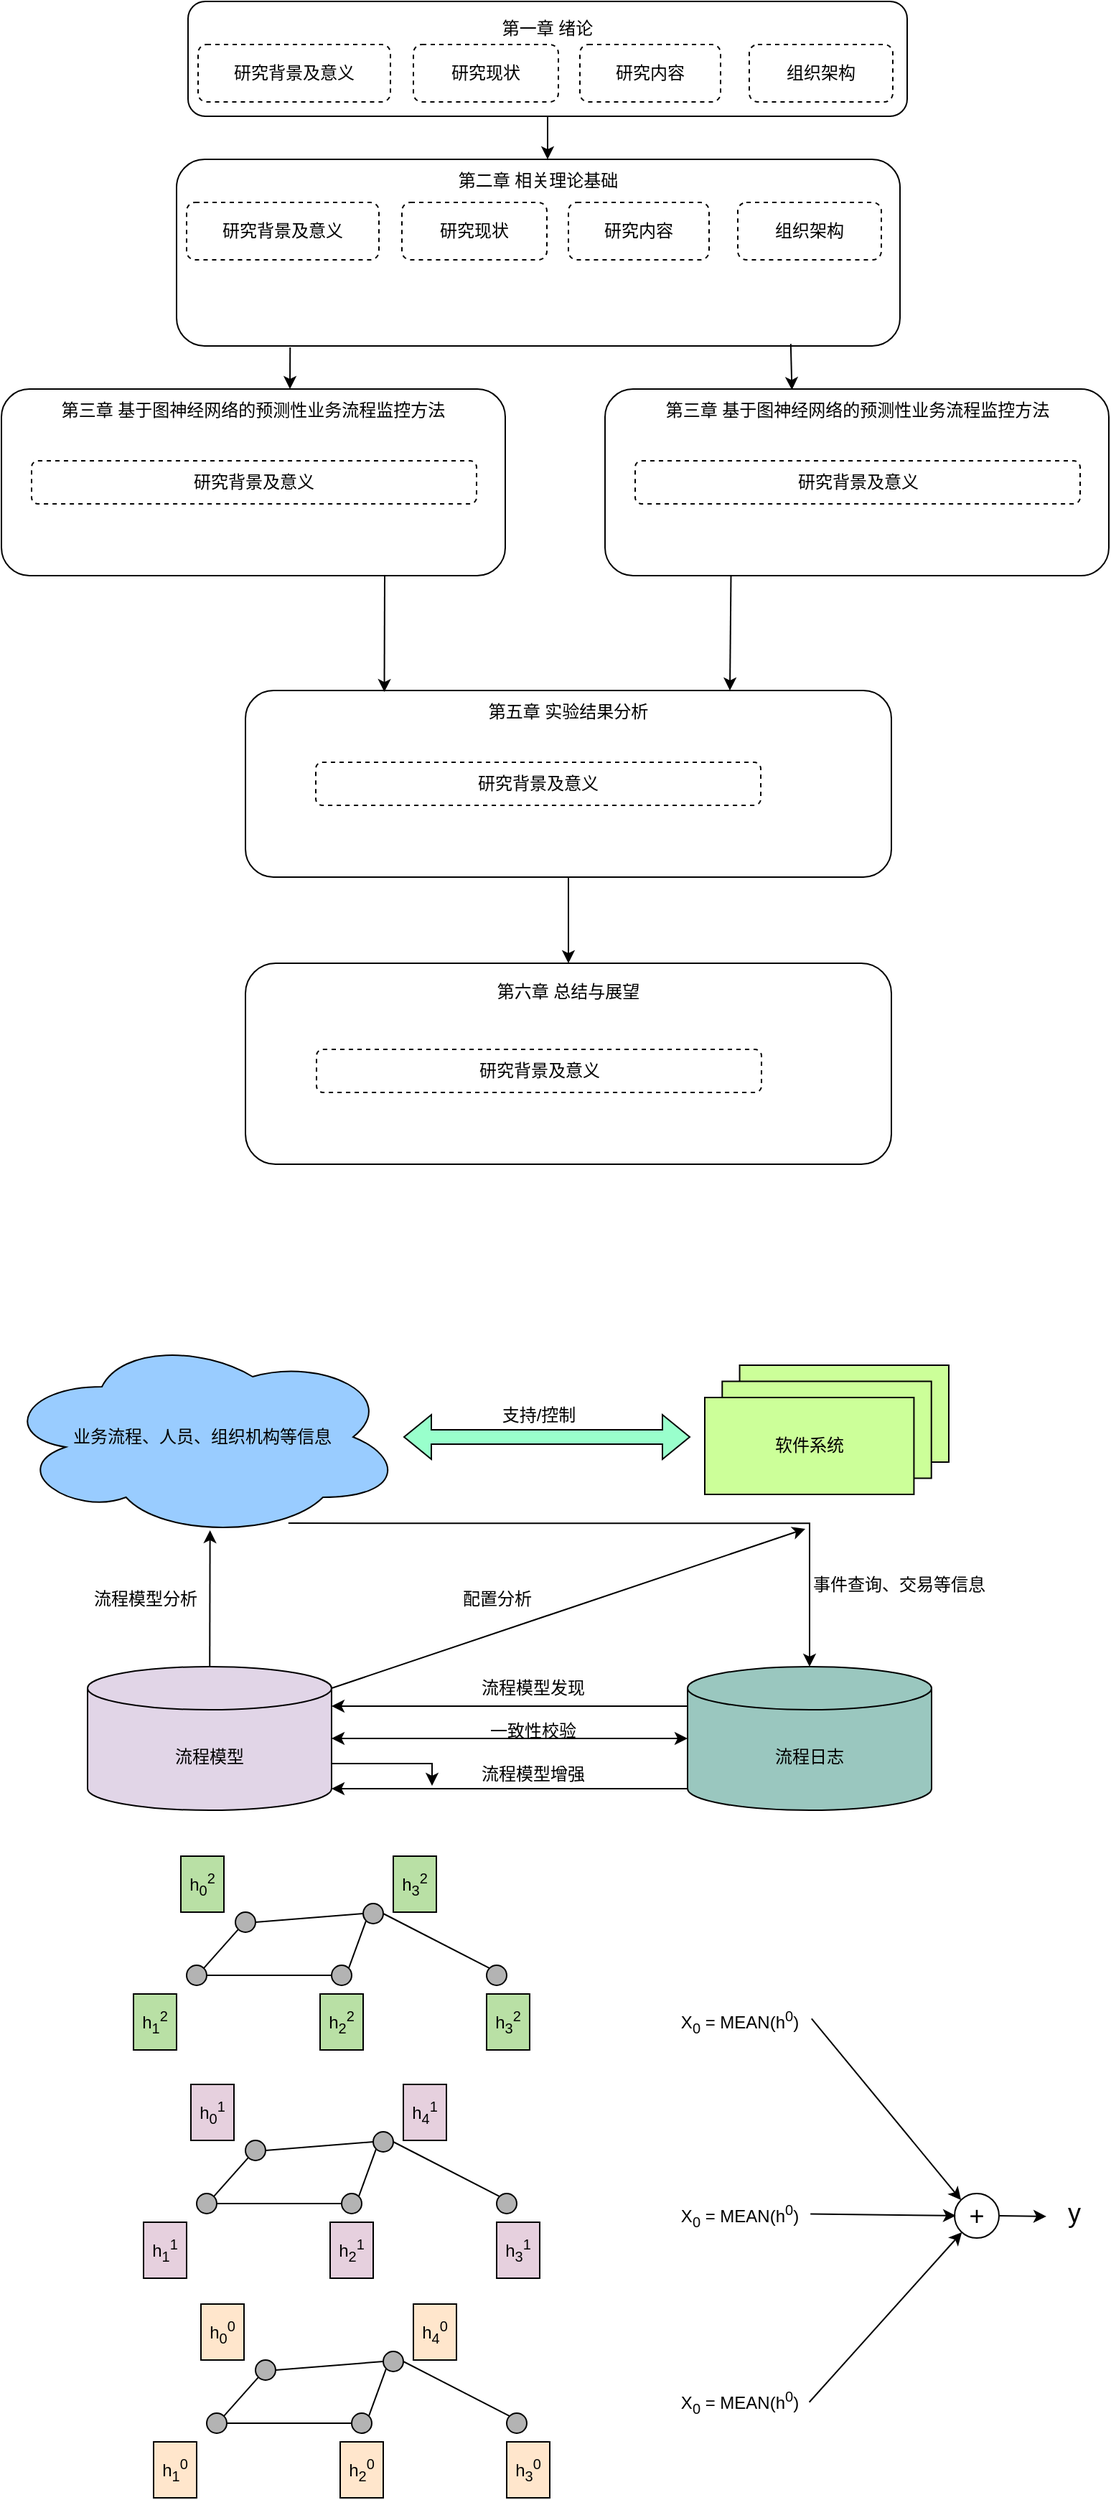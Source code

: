 <mxfile version="25.0.3">
  <diagram name="第 1 页" id="_QlsWhL8awDRomTz16vz">
    <mxGraphModel dx="1235" dy="1793" grid="1" gridSize="10" guides="1" tooltips="1" connect="1" arrows="1" fold="1" page="1" pageScale="1" pageWidth="827" pageHeight="1169" math="0" shadow="0">
      <root>
        <mxCell id="0" />
        <mxCell id="1" parent="0" />
        <mxCell id="jZfTcSRhd4EUPfGEfvjz-1" value="业务流程、人员、组织机构等信息" style="ellipse;shape=cloud;whiteSpace=wrap;html=1;fillColor=#99CCFF;" parent="1" vertex="1">
          <mxGeometry x="40" y="70" width="280" height="140" as="geometry" />
        </mxCell>
        <mxCell id="jZfTcSRhd4EUPfGEfvjz-5" value="流程模型" style="shape=cylinder3;whiteSpace=wrap;html=1;boundedLbl=1;backgroundOutline=1;size=15;fillColor=#E1D5E7;" parent="1" vertex="1">
          <mxGeometry x="100" y="300" width="170" height="100" as="geometry" />
        </mxCell>
        <mxCell id="jZfTcSRhd4EUPfGEfvjz-6" value="流程日志" style="shape=cylinder3;whiteSpace=wrap;html=1;boundedLbl=1;backgroundOutline=1;size=15;fillColor=#9AC7BF;" parent="1" vertex="1">
          <mxGeometry x="518" y="300" width="170" height="100" as="geometry" />
        </mxCell>
        <mxCell id="jZfTcSRhd4EUPfGEfvjz-7" value="" style="shape=flexArrow;endArrow=classic;startArrow=classic;html=1;rounded=0;fillColor=#99FFCC;" parent="1" source="jZfTcSRhd4EUPfGEfvjz-1" edge="1">
          <mxGeometry width="100" height="100" relative="1" as="geometry">
            <mxPoint x="344" y="144.5" as="sourcePoint" />
            <mxPoint x="520" y="140" as="targetPoint" />
          </mxGeometry>
        </mxCell>
        <mxCell id="jZfTcSRhd4EUPfGEfvjz-9" value="支持/控制" style="text;html=1;align=center;verticalAlign=middle;resizable=0;points=[];autosize=1;strokeColor=none;fillColor=none;" parent="1" vertex="1">
          <mxGeometry x="379" y="110" width="70" height="30" as="geometry" />
        </mxCell>
        <mxCell id="jZfTcSRhd4EUPfGEfvjz-10" value="" style="endArrow=classic;html=1;rounded=0;entryX=0.519;entryY=0.964;entryDx=0;entryDy=0;entryPerimeter=0;" parent="1" source="jZfTcSRhd4EUPfGEfvjz-5" target="jZfTcSRhd4EUPfGEfvjz-1" edge="1">
          <mxGeometry width="50" height="50" relative="1" as="geometry">
            <mxPoint x="140" y="260" as="sourcePoint" />
            <mxPoint x="190" y="210" as="targetPoint" />
          </mxGeometry>
        </mxCell>
        <mxCell id="jZfTcSRhd4EUPfGEfvjz-12" value="" style="endArrow=classic;html=1;rounded=0;exitX=1;exitY=0;exitDx=0;exitDy=15;exitPerimeter=0;" parent="1" source="jZfTcSRhd4EUPfGEfvjz-5" edge="1">
          <mxGeometry width="50" height="50" relative="1" as="geometry">
            <mxPoint x="390" y="300" as="sourcePoint" />
            <mxPoint x="600" y="204" as="targetPoint" />
          </mxGeometry>
        </mxCell>
        <mxCell id="jZfTcSRhd4EUPfGEfvjz-13" value="" style="endArrow=classic;html=1;rounded=0;entryX=1;entryY=0;entryDx=0;entryDy=27.5;entryPerimeter=0;exitX=0;exitY=0;exitDx=0;exitDy=27.5;exitPerimeter=0;" parent="1" source="jZfTcSRhd4EUPfGEfvjz-6" target="jZfTcSRhd4EUPfGEfvjz-5" edge="1">
          <mxGeometry width="50" height="50" relative="1" as="geometry">
            <mxPoint x="420" y="380" as="sourcePoint" />
            <mxPoint x="510" y="328" as="targetPoint" />
          </mxGeometry>
        </mxCell>
        <mxCell id="jZfTcSRhd4EUPfGEfvjz-14" value="" style="endArrow=classic;startArrow=classic;html=1;rounded=0;exitX=1;exitY=0.5;exitDx=0;exitDy=0;exitPerimeter=0;entryX=0;entryY=0.5;entryDx=0;entryDy=0;entryPerimeter=0;" parent="1" source="jZfTcSRhd4EUPfGEfvjz-5" target="jZfTcSRhd4EUPfGEfvjz-6" edge="1">
          <mxGeometry width="50" height="50" relative="1" as="geometry">
            <mxPoint x="390" y="300" as="sourcePoint" />
            <mxPoint x="440" y="250" as="targetPoint" />
          </mxGeometry>
        </mxCell>
        <mxCell id="jZfTcSRhd4EUPfGEfvjz-15" value="" style="endArrow=classic;html=1;rounded=0;exitX=0;exitY=1;exitDx=0;exitDy=-15;exitPerimeter=0;entryX=1;entryY=1;entryDx=0;entryDy=-15;entryPerimeter=0;" parent="1" source="jZfTcSRhd4EUPfGEfvjz-6" target="jZfTcSRhd4EUPfGEfvjz-5" edge="1">
          <mxGeometry width="50" height="50" relative="1" as="geometry">
            <mxPoint x="390" y="300" as="sourcePoint" />
            <mxPoint x="280" y="360" as="targetPoint" />
          </mxGeometry>
        </mxCell>
        <mxCell id="jZfTcSRhd4EUPfGEfvjz-17" value="" style="endArrow=classic;html=1;rounded=0;edgeStyle=orthogonalEdgeStyle;exitX=0.714;exitY=0.929;exitDx=0;exitDy=0;exitPerimeter=0;entryX=0.5;entryY=0;entryDx=0;entryDy=0;entryPerimeter=0;" parent="1" source="jZfTcSRhd4EUPfGEfvjz-1" target="jZfTcSRhd4EUPfGEfvjz-6" edge="1">
          <mxGeometry width="50" height="50" relative="1" as="geometry">
            <mxPoint x="490" y="300" as="sourcePoint" />
            <mxPoint x="440" y="250" as="targetPoint" />
            <Array as="points">
              <mxPoint x="603" y="200" />
            </Array>
          </mxGeometry>
        </mxCell>
        <mxCell id="jZfTcSRhd4EUPfGEfvjz-18" value="" style="endArrow=classic;html=1;rounded=0;edgeStyle=orthogonalEdgeStyle;exitX=1;exitY=0;exitDx=0;exitDy=67.5;exitPerimeter=0;" parent="1" source="jZfTcSRhd4EUPfGEfvjz-5" edge="1">
          <mxGeometry width="50" height="50" relative="1" as="geometry">
            <mxPoint x="270" y="350" as="sourcePoint" />
            <mxPoint x="340" y="383" as="targetPoint" />
            <Array as="points">
              <mxPoint x="340" y="368" />
            </Array>
          </mxGeometry>
        </mxCell>
        <mxCell id="jZfTcSRhd4EUPfGEfvjz-19" value="" style="group" parent="1" vertex="1" connectable="0">
          <mxGeometry x="530" y="90" width="170" height="90" as="geometry" />
        </mxCell>
        <mxCell id="jZfTcSRhd4EUPfGEfvjz-2" value="软件系统" style="rounded=0;whiteSpace=wrap;html=1;fillColor=#CCFF99;" parent="jZfTcSRhd4EUPfGEfvjz-19" vertex="1">
          <mxGeometry x="24.286" width="145.714" height="67.5" as="geometry" />
        </mxCell>
        <mxCell id="jZfTcSRhd4EUPfGEfvjz-3" value="软件系统" style="rounded=0;whiteSpace=wrap;html=1;fillColor=#CCFF99;" parent="jZfTcSRhd4EUPfGEfvjz-19" vertex="1">
          <mxGeometry x="12.143" y="11.25" width="145.714" height="67.5" as="geometry" />
        </mxCell>
        <mxCell id="jZfTcSRhd4EUPfGEfvjz-4" value="软件系统" style="rounded=0;whiteSpace=wrap;html=1;fillColor=#CCFF99;" parent="jZfTcSRhd4EUPfGEfvjz-19" vertex="1">
          <mxGeometry y="22.5" width="145.714" height="67.5" as="geometry" />
        </mxCell>
        <mxCell id="jZfTcSRhd4EUPfGEfvjz-20" value="流程模型分析" style="text;html=1;align=center;verticalAlign=middle;resizable=0;points=[];autosize=1;strokeColor=none;fillColor=none;" parent="1" vertex="1">
          <mxGeometry x="90" y="238" width="100" height="30" as="geometry" />
        </mxCell>
        <mxCell id="jZfTcSRhd4EUPfGEfvjz-21" value="配置分析" style="text;html=1;align=center;verticalAlign=middle;resizable=0;points=[];autosize=1;strokeColor=none;fillColor=none;" parent="1" vertex="1">
          <mxGeometry x="350" y="238" width="70" height="30" as="geometry" />
        </mxCell>
        <mxCell id="jZfTcSRhd4EUPfGEfvjz-22" value="事件查询、交易等信息" style="text;html=1;align=center;verticalAlign=middle;resizable=0;points=[];autosize=1;strokeColor=none;fillColor=none;" parent="1" vertex="1">
          <mxGeometry x="595" y="228" width="140" height="30" as="geometry" />
        </mxCell>
        <mxCell id="jZfTcSRhd4EUPfGEfvjz-23" value="流程模型发现" style="text;html=1;align=center;verticalAlign=middle;resizable=0;points=[];autosize=1;strokeColor=none;fillColor=none;" parent="1" vertex="1">
          <mxGeometry x="360" y="300" width="100" height="30" as="geometry" />
        </mxCell>
        <mxCell id="jZfTcSRhd4EUPfGEfvjz-24" value="一致性校验" style="text;html=1;align=center;verticalAlign=middle;resizable=0;points=[];autosize=1;strokeColor=none;fillColor=none;" parent="1" vertex="1">
          <mxGeometry x="370" y="330" width="80" height="30" as="geometry" />
        </mxCell>
        <mxCell id="jZfTcSRhd4EUPfGEfvjz-25" value="流程模型增强" style="text;html=1;align=center;verticalAlign=middle;resizable=0;points=[];autosize=1;strokeColor=none;fillColor=none;" parent="1" vertex="1">
          <mxGeometry x="360" y="360" width="100" height="30" as="geometry" />
        </mxCell>
        <mxCell id="jZfTcSRhd4EUPfGEfvjz-27" value="h&lt;sub&gt;1&lt;/sub&gt;&lt;sup&gt;2&lt;/sup&gt;" style="rounded=0;whiteSpace=wrap;html=1;fillColor=#B9E0A5;" parent="1" vertex="1">
          <mxGeometry x="132" y="528" width="30" height="39" as="geometry" />
        </mxCell>
        <mxCell id="jZfTcSRhd4EUPfGEfvjz-28" value="h&lt;sub&gt;0&lt;/sub&gt;&lt;sup&gt;2&lt;/sup&gt;" style="rounded=0;whiteSpace=wrap;html=1;fillColor=#B9E0A5;" parent="1" vertex="1">
          <mxGeometry x="165" y="432" width="30" height="39" as="geometry" />
        </mxCell>
        <mxCell id="jZfTcSRhd4EUPfGEfvjz-29" value="h&lt;sub&gt;3&lt;/sub&gt;&lt;sup&gt;2&lt;/sup&gt;" style="rounded=0;whiteSpace=wrap;html=1;fillColor=#B9E0A5;" parent="1" vertex="1">
          <mxGeometry x="313" y="432" width="30" height="39" as="geometry" />
        </mxCell>
        <mxCell id="jZfTcSRhd4EUPfGEfvjz-30" value="h&lt;sub&gt;2&lt;/sub&gt;&lt;sup&gt;2&lt;/sup&gt;" style="rounded=0;whiteSpace=wrap;html=1;fillColor=#B9E0A5;" parent="1" vertex="1">
          <mxGeometry x="262" y="528" width="30" height="39" as="geometry" />
        </mxCell>
        <mxCell id="jZfTcSRhd4EUPfGEfvjz-31" value="h&lt;sub&gt;3&lt;/sub&gt;&lt;sup&gt;2&lt;/sup&gt;" style="rounded=0;whiteSpace=wrap;html=1;fillColor=#B9E0A5;" parent="1" vertex="1">
          <mxGeometry x="378" y="528" width="30" height="39" as="geometry" />
        </mxCell>
        <mxCell id="jZfTcSRhd4EUPfGEfvjz-32" value="&lt;span style=&quot;color: rgba(0, 0, 0, 0); font-family: monospace; font-size: 0px; text-align: start; text-wrap-mode: nowrap;&quot;&gt;%3CmxGraphModel%3E%3Croot%3E%3CmxCell%20id%3D%220%22%2F%3E%3CmxCell%20id%3D%221%22%20parent%3D%220%22%2F%3E%3CmxCell%20id%3D%222%22%20value%3D%22%22%20style%3D%22ellipse%3BwhiteSpace%3Dwrap%3Bhtml%3D1%3Baspect%3Dfixed%3B%22%20vertex%3D%221%22%20parent%3D%221%22%3E%3CmxGeometry%20x%3D%22203%22%20y%3D%22465%22%20width%3D%2214%22%20height%3D%2214%22%20as%3D%22geometry%22%2F%3E%3C%2FmxCell%3E%3C%2Froot%3E%3C%2FmxGraphModel%3E&lt;/span&gt;" style="ellipse;whiteSpace=wrap;html=1;aspect=fixed;fillColor=#B3B3B3;" parent="1" vertex="1">
          <mxGeometry x="203" y="471" width="14" height="14" as="geometry" />
        </mxCell>
        <mxCell id="jZfTcSRhd4EUPfGEfvjz-33" value="" style="ellipse;whiteSpace=wrap;html=1;aspect=fixed;fillColor=#B3B3B3;" parent="1" vertex="1">
          <mxGeometry x="292" y="465" width="14" height="14" as="geometry" />
        </mxCell>
        <mxCell id="jZfTcSRhd4EUPfGEfvjz-34" value="&lt;span style=&quot;color: rgba(0, 0, 0, 0); font-family: monospace; font-size: 0px; text-align: start; text-wrap-mode: nowrap;&quot;&gt;%3CmxGraphModel%3E%3Croot%3E%3CmxCell%20id%3D%220%22%2F%3E%3CmxCell%20id%3D%221%22%20parent%3D%220%22%2F%3E%3CmxCell%20id%3D%222%22%20value%3D%22%22%20style%3D%22ellipse%3BwhiteSpace%3Dwrap%3Bhtml%3D1%3Baspect%3Dfixed%3B%22%20vertex%3D%221%22%20parent%3D%221%22%3E%3CmxGeometry%20x%3D%22203%22%20y%3D%22465%22%20width%3D%2214%22%20height%3D%2214%22%20as%3D%22geometry%22%2F%3E%3C%2FmxCell%3E%3C%2Froot%3E%3C%2FmxGraphModel%3E&lt;/span&gt;" style="ellipse;whiteSpace=wrap;html=1;aspect=fixed;fillColor=#B3B3B3;" parent="1" vertex="1">
          <mxGeometry x="169" y="508" width="14" height="14" as="geometry" />
        </mxCell>
        <mxCell id="jZfTcSRhd4EUPfGEfvjz-35" value="&lt;span style=&quot;color: rgba(0, 0, 0, 0); font-family: monospace; font-size: 0px; text-align: start; text-wrap-mode: nowrap;&quot;&gt;%3CmxGraphModel%3E%3Croot%3E%3CmxCell%20id%3D%220%22%2F%3E%3CmxCell%20id%3D%221%22%20parent%3D%220%22%2F%3E%3CmxCell%20id%3D%222%22%20value%3D%22%22%20style%3D%22ellipse%3BwhiteSpace%3Dwrap%3Bhtml%3D1%3Baspect%3Dfixed%3B%22%20vertex%3D%221%22%20parent%3D%221%22%3E%3CmxGeometry%20x%3D%22203%22%20y%3D%22465%22%20width%3D%2214%22%20height%3D%2214%22%20as%3D%22geometry%22%2F%3E%3C%2FmxCell%3E%3C%2Froot%3E%3C%2FmxGraphModel%3E&lt;/span&gt;" style="ellipse;whiteSpace=wrap;html=1;aspect=fixed;fillColor=#B3B3B3;" parent="1" vertex="1">
          <mxGeometry x="270" y="508" width="14" height="14" as="geometry" />
        </mxCell>
        <mxCell id="jZfTcSRhd4EUPfGEfvjz-36" value="&lt;span style=&quot;color: rgba(0, 0, 0, 0); font-family: monospace; font-size: 0px; text-align: start; text-wrap-mode: nowrap;&quot;&gt;%3CmxGraphModel%3E%3Croot%3E%3CmxCell%20id%3D%220%22%2F%3E%3CmxCell%20id%3D%221%22%20parent%3D%220%22%2F%3E%3CmxCell%20id%3D%222%22%20value%3D%22%22%20style%3D%22ellipse%3BwhiteSpace%3Dwrap%3Bhtml%3D1%3Baspect%3Dfixed%3B%22%20vertex%3D%221%22%20parent%3D%221%22%3E%3CmxGeometry%20x%3D%22203%22%20y%3D%22465%22%20width%3D%2214%22%20height%3D%2214%22%20as%3D%22geometry%22%2F%3E%3C%2FmxCell%3E%3C%2Froot%3E%3C%2FmxGraphModel%3E&lt;/span&gt;" style="ellipse;whiteSpace=wrap;html=1;aspect=fixed;fillColor=#B3B3B3;" parent="1" vertex="1">
          <mxGeometry x="378" y="508" width="14" height="14" as="geometry" />
        </mxCell>
        <mxCell id="jZfTcSRhd4EUPfGEfvjz-39" value="" style="endArrow=none;html=1;rounded=0;exitX=1;exitY=0;exitDx=0;exitDy=0;entryX=0;entryY=1;entryDx=0;entryDy=0;" parent="1" source="jZfTcSRhd4EUPfGEfvjz-34" target="jZfTcSRhd4EUPfGEfvjz-32" edge="1">
          <mxGeometry width="50" height="50" relative="1" as="geometry">
            <mxPoint x="266" y="602" as="sourcePoint" />
            <mxPoint x="316" y="552" as="targetPoint" />
          </mxGeometry>
        </mxCell>
        <mxCell id="jZfTcSRhd4EUPfGEfvjz-40" value="" style="endArrow=none;html=1;rounded=0;exitX=1;exitY=0.5;exitDx=0;exitDy=0;entryX=0;entryY=0.5;entryDx=0;entryDy=0;" parent="1" source="jZfTcSRhd4EUPfGEfvjz-34" target="jZfTcSRhd4EUPfGEfvjz-35" edge="1">
          <mxGeometry width="50" height="50" relative="1" as="geometry">
            <mxPoint x="191" y="520" as="sourcePoint" />
            <mxPoint x="215" y="493" as="targetPoint" />
          </mxGeometry>
        </mxCell>
        <mxCell id="jZfTcSRhd4EUPfGEfvjz-41" value="" style="endArrow=none;html=1;rounded=0;exitX=0;exitY=0.5;exitDx=0;exitDy=0;entryX=1;entryY=0.5;entryDx=0;entryDy=0;" parent="1" source="jZfTcSRhd4EUPfGEfvjz-33" target="jZfTcSRhd4EUPfGEfvjz-32" edge="1">
          <mxGeometry width="50" height="50" relative="1" as="geometry">
            <mxPoint x="201" y="530" as="sourcePoint" />
            <mxPoint x="225" y="503" as="targetPoint" />
          </mxGeometry>
        </mxCell>
        <mxCell id="jZfTcSRhd4EUPfGEfvjz-42" value="" style="endArrow=none;html=1;rounded=0;exitX=1;exitY=0;exitDx=0;exitDy=0;entryX=0;entryY=1;entryDx=0;entryDy=0;" parent="1" source="jZfTcSRhd4EUPfGEfvjz-35" target="jZfTcSRhd4EUPfGEfvjz-33" edge="1">
          <mxGeometry width="50" height="50" relative="1" as="geometry">
            <mxPoint x="211" y="540" as="sourcePoint" />
            <mxPoint x="235" y="513" as="targetPoint" />
          </mxGeometry>
        </mxCell>
        <mxCell id="jZfTcSRhd4EUPfGEfvjz-43" value="" style="endArrow=none;html=1;rounded=0;exitX=0;exitY=0;exitDx=0;exitDy=0;entryX=1;entryY=0.5;entryDx=0;entryDy=0;entryPerimeter=0;" parent="1" source="jZfTcSRhd4EUPfGEfvjz-36" target="jZfTcSRhd4EUPfGEfvjz-33" edge="1">
          <mxGeometry width="50" height="50" relative="1" as="geometry">
            <mxPoint x="221" y="550" as="sourcePoint" />
            <mxPoint x="245" y="523" as="targetPoint" />
          </mxGeometry>
        </mxCell>
        <mxCell id="jZfTcSRhd4EUPfGEfvjz-44" value="h&lt;sub&gt;1&lt;/sub&gt;&lt;sup&gt;1&lt;/sup&gt;" style="rounded=0;whiteSpace=wrap;html=1;fillColor=#E6D0DE;" parent="1" vertex="1">
          <mxGeometry x="139" y="687" width="30" height="39" as="geometry" />
        </mxCell>
        <mxCell id="jZfTcSRhd4EUPfGEfvjz-45" value="h&lt;sub&gt;0&lt;/sub&gt;&lt;sup&gt;1&lt;/sup&gt;" style="rounded=0;whiteSpace=wrap;html=1;fillColor=#E6D0DE;" parent="1" vertex="1">
          <mxGeometry x="172" y="591" width="30" height="39" as="geometry" />
        </mxCell>
        <mxCell id="jZfTcSRhd4EUPfGEfvjz-46" value="h&lt;sub&gt;4&lt;/sub&gt;&lt;sup&gt;1&lt;/sup&gt;" style="rounded=0;whiteSpace=wrap;html=1;fillColor=#E6D0DE;" parent="1" vertex="1">
          <mxGeometry x="320" y="591" width="30" height="39" as="geometry" />
        </mxCell>
        <mxCell id="jZfTcSRhd4EUPfGEfvjz-47" value="h&lt;sub&gt;2&lt;/sub&gt;&lt;sup&gt;1&lt;/sup&gt;" style="rounded=0;whiteSpace=wrap;html=1;fillColor=#E6D0DE;" parent="1" vertex="1">
          <mxGeometry x="269" y="687" width="30" height="39" as="geometry" />
        </mxCell>
        <mxCell id="jZfTcSRhd4EUPfGEfvjz-48" value="h&lt;sub&gt;3&lt;/sub&gt;&lt;sup&gt;1&lt;/sup&gt;" style="rounded=0;whiteSpace=wrap;html=1;fillColor=#E6D0DE;" parent="1" vertex="1">
          <mxGeometry x="385" y="687" width="30" height="39" as="geometry" />
        </mxCell>
        <mxCell id="jZfTcSRhd4EUPfGEfvjz-49" value="&lt;span style=&quot;color: rgba(0, 0, 0, 0); font-family: monospace; font-size: 0px; text-align: start; text-wrap-mode: nowrap;&quot;&gt;%3CmxGraphModel%3E%3Croot%3E%3CmxCell%20id%3D%220%22%2F%3E%3CmxCell%20id%3D%221%22%20parent%3D%220%22%2F%3E%3CmxCell%20id%3D%222%22%20value%3D%22%22%20style%3D%22ellipse%3BwhiteSpace%3Dwrap%3Bhtml%3D1%3Baspect%3Dfixed%3B%22%20vertex%3D%221%22%20parent%3D%221%22%3E%3CmxGeometry%20x%3D%22203%22%20y%3D%22465%22%20width%3D%2214%22%20height%3D%2214%22%20as%3D%22geometry%22%2F%3E%3C%2FmxCell%3E%3C%2Froot%3E%3C%2FmxGraphModel%3E&lt;/span&gt;" style="ellipse;whiteSpace=wrap;html=1;aspect=fixed;fillColor=#B3B3B3;" parent="1" vertex="1">
          <mxGeometry x="210" y="630" width="14" height="14" as="geometry" />
        </mxCell>
        <mxCell id="jZfTcSRhd4EUPfGEfvjz-50" value="" style="ellipse;whiteSpace=wrap;html=1;aspect=fixed;fillColor=#B3B3B3;" parent="1" vertex="1">
          <mxGeometry x="299" y="624" width="14" height="14" as="geometry" />
        </mxCell>
        <mxCell id="jZfTcSRhd4EUPfGEfvjz-51" value="&lt;span style=&quot;color: rgba(0, 0, 0, 0); font-family: monospace; font-size: 0px; text-align: start; text-wrap-mode: nowrap;&quot;&gt;%3CmxGraphModel%3E%3Croot%3E%3CmxCell%20id%3D%220%22%2F%3E%3CmxCell%20id%3D%221%22%20parent%3D%220%22%2F%3E%3CmxCell%20id%3D%222%22%20value%3D%22%22%20style%3D%22ellipse%3BwhiteSpace%3Dwrap%3Bhtml%3D1%3Baspect%3Dfixed%3B%22%20vertex%3D%221%22%20parent%3D%221%22%3E%3CmxGeometry%20x%3D%22203%22%20y%3D%22465%22%20width%3D%2214%22%20height%3D%2214%22%20as%3D%22geometry%22%2F%3E%3C%2FmxCell%3E%3C%2Froot%3E%3C%2FmxGraphModel%3E&lt;/span&gt;" style="ellipse;whiteSpace=wrap;html=1;aspect=fixed;fillColor=#B3B3B3;" parent="1" vertex="1">
          <mxGeometry x="176" y="667" width="14" height="14" as="geometry" />
        </mxCell>
        <mxCell id="jZfTcSRhd4EUPfGEfvjz-52" value="&lt;span style=&quot;color: rgba(0, 0, 0, 0); font-family: monospace; font-size: 0px; text-align: start; text-wrap-mode: nowrap;&quot;&gt;%3CmxGraphModel%3E%3Croot%3E%3CmxCell%20id%3D%220%22%2F%3E%3CmxCell%20id%3D%221%22%20parent%3D%220%22%2F%3E%3CmxCell%20id%3D%222%22%20value%3D%22%22%20style%3D%22ellipse%3BwhiteSpace%3Dwrap%3Bhtml%3D1%3Baspect%3Dfixed%3B%22%20vertex%3D%221%22%20parent%3D%221%22%3E%3CmxGeometry%20x%3D%22203%22%20y%3D%22465%22%20width%3D%2214%22%20height%3D%2214%22%20as%3D%22geometry%22%2F%3E%3C%2FmxCell%3E%3C%2Froot%3E%3C%2FmxGraphModel%3E&lt;/span&gt;" style="ellipse;whiteSpace=wrap;html=1;aspect=fixed;fillColor=#B3B3B3;" parent="1" vertex="1">
          <mxGeometry x="277" y="667" width="14" height="14" as="geometry" />
        </mxCell>
        <mxCell id="jZfTcSRhd4EUPfGEfvjz-53" value="&lt;span style=&quot;color: rgba(0, 0, 0, 0); font-family: monospace; font-size: 0px; text-align: start; text-wrap-mode: nowrap;&quot;&gt;%3CmxGraphModel%3E%3Croot%3E%3CmxCell%20id%3D%220%22%2F%3E%3CmxCell%20id%3D%221%22%20parent%3D%220%22%2F%3E%3CmxCell%20id%3D%222%22%20value%3D%22%22%20style%3D%22ellipse%3BwhiteSpace%3Dwrap%3Bhtml%3D1%3Baspect%3Dfixed%3B%22%20vertex%3D%221%22%20parent%3D%221%22%3E%3CmxGeometry%20x%3D%22203%22%20y%3D%22465%22%20width%3D%2214%22%20height%3D%2214%22%20as%3D%22geometry%22%2F%3E%3C%2FmxCell%3E%3C%2Froot%3E%3C%2FmxGraphModel%3E&lt;/span&gt;" style="ellipse;whiteSpace=wrap;html=1;aspect=fixed;fillColor=#B3B3B3;" parent="1" vertex="1">
          <mxGeometry x="385" y="667" width="14" height="14" as="geometry" />
        </mxCell>
        <mxCell id="jZfTcSRhd4EUPfGEfvjz-54" value="" style="endArrow=none;html=1;rounded=0;exitX=1;exitY=0;exitDx=0;exitDy=0;entryX=0;entryY=1;entryDx=0;entryDy=0;" parent="1" source="jZfTcSRhd4EUPfGEfvjz-51" target="jZfTcSRhd4EUPfGEfvjz-49" edge="1">
          <mxGeometry width="50" height="50" relative="1" as="geometry">
            <mxPoint x="273" y="761" as="sourcePoint" />
            <mxPoint x="323" y="711" as="targetPoint" />
          </mxGeometry>
        </mxCell>
        <mxCell id="jZfTcSRhd4EUPfGEfvjz-55" value="" style="endArrow=none;html=1;rounded=0;exitX=1;exitY=0.5;exitDx=0;exitDy=0;entryX=0;entryY=0.5;entryDx=0;entryDy=0;" parent="1" source="jZfTcSRhd4EUPfGEfvjz-51" target="jZfTcSRhd4EUPfGEfvjz-52" edge="1">
          <mxGeometry width="50" height="50" relative="1" as="geometry">
            <mxPoint x="198" y="679" as="sourcePoint" />
            <mxPoint x="222" y="652" as="targetPoint" />
          </mxGeometry>
        </mxCell>
        <mxCell id="jZfTcSRhd4EUPfGEfvjz-56" value="" style="endArrow=none;html=1;rounded=0;exitX=0;exitY=0.5;exitDx=0;exitDy=0;entryX=1;entryY=0.5;entryDx=0;entryDy=0;" parent="1" source="jZfTcSRhd4EUPfGEfvjz-50" target="jZfTcSRhd4EUPfGEfvjz-49" edge="1">
          <mxGeometry width="50" height="50" relative="1" as="geometry">
            <mxPoint x="208" y="689" as="sourcePoint" />
            <mxPoint x="232" y="662" as="targetPoint" />
          </mxGeometry>
        </mxCell>
        <mxCell id="jZfTcSRhd4EUPfGEfvjz-57" value="" style="endArrow=none;html=1;rounded=0;exitX=1;exitY=0;exitDx=0;exitDy=0;entryX=0;entryY=1;entryDx=0;entryDy=0;" parent="1" source="jZfTcSRhd4EUPfGEfvjz-52" target="jZfTcSRhd4EUPfGEfvjz-50" edge="1">
          <mxGeometry width="50" height="50" relative="1" as="geometry">
            <mxPoint x="218" y="699" as="sourcePoint" />
            <mxPoint x="242" y="672" as="targetPoint" />
          </mxGeometry>
        </mxCell>
        <mxCell id="jZfTcSRhd4EUPfGEfvjz-58" value="" style="endArrow=none;html=1;rounded=0;exitX=0;exitY=0;exitDx=0;exitDy=0;entryX=1;entryY=0.5;entryDx=0;entryDy=0;entryPerimeter=0;" parent="1" source="jZfTcSRhd4EUPfGEfvjz-53" target="jZfTcSRhd4EUPfGEfvjz-50" edge="1">
          <mxGeometry width="50" height="50" relative="1" as="geometry">
            <mxPoint x="228" y="709" as="sourcePoint" />
            <mxPoint x="252" y="682" as="targetPoint" />
          </mxGeometry>
        </mxCell>
        <mxCell id="jZfTcSRhd4EUPfGEfvjz-74" value="h&lt;sub&gt;1&lt;/sub&gt;&lt;sup&gt;0&lt;/sup&gt;" style="rounded=0;whiteSpace=wrap;html=1;fillColor=#FFE6CC;" parent="1" vertex="1">
          <mxGeometry x="146" y="840" width="30" height="39" as="geometry" />
        </mxCell>
        <mxCell id="jZfTcSRhd4EUPfGEfvjz-75" value="h&lt;sub&gt;0&lt;/sub&gt;&lt;sup&gt;0&lt;/sup&gt;" style="rounded=0;whiteSpace=wrap;html=1;fillColor=#FFE6CC;" parent="1" vertex="1">
          <mxGeometry x="179" y="744" width="30" height="39" as="geometry" />
        </mxCell>
        <mxCell id="jZfTcSRhd4EUPfGEfvjz-76" value="h&lt;sub&gt;4&lt;/sub&gt;&lt;sup&gt;0&lt;/sup&gt;" style="rounded=0;whiteSpace=wrap;html=1;fillColor=#FFE6CC;" parent="1" vertex="1">
          <mxGeometry x="327" y="744" width="30" height="39" as="geometry" />
        </mxCell>
        <mxCell id="jZfTcSRhd4EUPfGEfvjz-77" value="h&lt;sub&gt;2&lt;/sub&gt;&lt;sup&gt;0&lt;/sup&gt;" style="rounded=0;whiteSpace=wrap;html=1;fillColor=#FFE6CC;" parent="1" vertex="1">
          <mxGeometry x="276" y="840" width="30" height="39" as="geometry" />
        </mxCell>
        <mxCell id="jZfTcSRhd4EUPfGEfvjz-78" value="h&lt;sub&gt;3&lt;/sub&gt;&lt;sup&gt;0&lt;/sup&gt;" style="rounded=0;whiteSpace=wrap;html=1;fillColor=#FFE6CC;" parent="1" vertex="1">
          <mxGeometry x="392" y="840" width="30" height="39" as="geometry" />
        </mxCell>
        <mxCell id="jZfTcSRhd4EUPfGEfvjz-79" value="&lt;span style=&quot;color: rgba(0, 0, 0, 0); font-family: monospace; font-size: 0px; text-align: start; text-wrap-mode: nowrap;&quot;&gt;%3CmxGraphModel%3E%3Croot%3E%3CmxCell%20id%3D%220%22%2F%3E%3CmxCell%20id%3D%221%22%20parent%3D%220%22%2F%3E%3CmxCell%20id%3D%222%22%20value%3D%22%22%20style%3D%22ellipse%3BwhiteSpace%3Dwrap%3Bhtml%3D1%3Baspect%3Dfixed%3B%22%20vertex%3D%221%22%20parent%3D%221%22%3E%3CmxGeometry%20x%3D%22203%22%20y%3D%22465%22%20width%3D%2214%22%20height%3D%2214%22%20as%3D%22geometry%22%2F%3E%3C%2FmxCell%3E%3C%2Froot%3E%3C%2FmxGraphModel%3E&lt;/span&gt;" style="ellipse;whiteSpace=wrap;html=1;aspect=fixed;fillColor=#B3B3B3;" parent="1" vertex="1">
          <mxGeometry x="217" y="783" width="14" height="14" as="geometry" />
        </mxCell>
        <mxCell id="jZfTcSRhd4EUPfGEfvjz-80" value="" style="ellipse;whiteSpace=wrap;html=1;aspect=fixed;fillColor=#B3B3B3;" parent="1" vertex="1">
          <mxGeometry x="306" y="777" width="14" height="14" as="geometry" />
        </mxCell>
        <mxCell id="jZfTcSRhd4EUPfGEfvjz-81" value="&lt;span style=&quot;color: rgba(0, 0, 0, 0); font-family: monospace; font-size: 0px; text-align: start; text-wrap-mode: nowrap;&quot;&gt;%3CmxGraphModel%3E%3Croot%3E%3CmxCell%20id%3D%220%22%2F%3E%3CmxCell%20id%3D%221%22%20parent%3D%220%22%2F%3E%3CmxCell%20id%3D%222%22%20value%3D%22%22%20style%3D%22ellipse%3BwhiteSpace%3Dwrap%3Bhtml%3D1%3Baspect%3Dfixed%3B%22%20vertex%3D%221%22%20parent%3D%221%22%3E%3CmxGeometry%20x%3D%22203%22%20y%3D%22465%22%20width%3D%2214%22%20height%3D%2214%22%20as%3D%22geometry%22%2F%3E%3C%2FmxCell%3E%3C%2Froot%3E%3C%2FmxGraphModel%3E&lt;/span&gt;" style="ellipse;whiteSpace=wrap;html=1;aspect=fixed;fillColor=#B3B3B3;" parent="1" vertex="1">
          <mxGeometry x="183" y="820" width="14" height="14" as="geometry" />
        </mxCell>
        <mxCell id="jZfTcSRhd4EUPfGEfvjz-82" value="&lt;span style=&quot;color: rgba(0, 0, 0, 0); font-family: monospace; font-size: 0px; text-align: start; text-wrap-mode: nowrap;&quot;&gt;%3CmxGraphModel%3E%3Croot%3E%3CmxCell%20id%3D%220%22%2F%3E%3CmxCell%20id%3D%221%22%20parent%3D%220%22%2F%3E%3CmxCell%20id%3D%222%22%20value%3D%22%22%20style%3D%22ellipse%3BwhiteSpace%3Dwrap%3Bhtml%3D1%3Baspect%3Dfixed%3B%22%20vertex%3D%221%22%20parent%3D%221%22%3E%3CmxGeometry%20x%3D%22203%22%20y%3D%22465%22%20width%3D%2214%22%20height%3D%2214%22%20as%3D%22geometry%22%2F%3E%3C%2FmxCell%3E%3C%2Froot%3E%3C%2FmxGraphModel%3E&lt;/span&gt;" style="ellipse;whiteSpace=wrap;html=1;aspect=fixed;fillColor=#B3B3B3;" parent="1" vertex="1">
          <mxGeometry x="284" y="820" width="14" height="14" as="geometry" />
        </mxCell>
        <mxCell id="jZfTcSRhd4EUPfGEfvjz-83" value="&lt;span style=&quot;color: rgba(0, 0, 0, 0); font-family: monospace; font-size: 0px; text-align: start; text-wrap-mode: nowrap;&quot;&gt;%3CmxGraphModel%3E%3Croot%3E%3CmxCell%20id%3D%220%22%2F%3E%3CmxCell%20id%3D%221%22%20parent%3D%220%22%2F%3E%3CmxCell%20id%3D%222%22%20value%3D%22%22%20style%3D%22ellipse%3BwhiteSpace%3Dwrap%3Bhtml%3D1%3Baspect%3Dfixed%3B%22%20vertex%3D%221%22%20parent%3D%221%22%3E%3CmxGeometry%20x%3D%22203%22%20y%3D%22465%22%20width%3D%2214%22%20height%3D%2214%22%20as%3D%22geometry%22%2F%3E%3C%2FmxCell%3E%3C%2Froot%3E%3C%2FmxGraphModel%3E&lt;/span&gt;" style="ellipse;whiteSpace=wrap;html=1;aspect=fixed;fillColor=#B3B3B3;" parent="1" vertex="1">
          <mxGeometry x="392" y="820" width="14" height="14" as="geometry" />
        </mxCell>
        <mxCell id="jZfTcSRhd4EUPfGEfvjz-84" value="" style="endArrow=none;html=1;rounded=0;exitX=1;exitY=0;exitDx=0;exitDy=0;entryX=0;entryY=1;entryDx=0;entryDy=0;" parent="1" source="jZfTcSRhd4EUPfGEfvjz-81" target="jZfTcSRhd4EUPfGEfvjz-79" edge="1">
          <mxGeometry width="50" height="50" relative="1" as="geometry">
            <mxPoint x="280" y="914" as="sourcePoint" />
            <mxPoint x="330" y="864" as="targetPoint" />
          </mxGeometry>
        </mxCell>
        <mxCell id="jZfTcSRhd4EUPfGEfvjz-85" value="" style="endArrow=none;html=1;rounded=0;exitX=1;exitY=0.5;exitDx=0;exitDy=0;entryX=0;entryY=0.5;entryDx=0;entryDy=0;" parent="1" source="jZfTcSRhd4EUPfGEfvjz-81" target="jZfTcSRhd4EUPfGEfvjz-82" edge="1">
          <mxGeometry width="50" height="50" relative="1" as="geometry">
            <mxPoint x="205" y="832" as="sourcePoint" />
            <mxPoint x="229" y="805" as="targetPoint" />
          </mxGeometry>
        </mxCell>
        <mxCell id="jZfTcSRhd4EUPfGEfvjz-86" value="" style="endArrow=none;html=1;rounded=0;exitX=0;exitY=0.5;exitDx=0;exitDy=0;entryX=1;entryY=0.5;entryDx=0;entryDy=0;" parent="1" source="jZfTcSRhd4EUPfGEfvjz-80" target="jZfTcSRhd4EUPfGEfvjz-79" edge="1">
          <mxGeometry width="50" height="50" relative="1" as="geometry">
            <mxPoint x="215" y="842" as="sourcePoint" />
            <mxPoint x="239" y="815" as="targetPoint" />
          </mxGeometry>
        </mxCell>
        <mxCell id="jZfTcSRhd4EUPfGEfvjz-87" value="" style="endArrow=none;html=1;rounded=0;exitX=1;exitY=0;exitDx=0;exitDy=0;entryX=0;entryY=1;entryDx=0;entryDy=0;" parent="1" source="jZfTcSRhd4EUPfGEfvjz-82" target="jZfTcSRhd4EUPfGEfvjz-80" edge="1">
          <mxGeometry width="50" height="50" relative="1" as="geometry">
            <mxPoint x="225" y="852" as="sourcePoint" />
            <mxPoint x="249" y="825" as="targetPoint" />
          </mxGeometry>
        </mxCell>
        <mxCell id="jZfTcSRhd4EUPfGEfvjz-88" value="" style="endArrow=none;html=1;rounded=0;exitX=0;exitY=0;exitDx=0;exitDy=0;entryX=1;entryY=0.5;entryDx=0;entryDy=0;entryPerimeter=0;" parent="1" source="jZfTcSRhd4EUPfGEfvjz-83" target="jZfTcSRhd4EUPfGEfvjz-80" edge="1">
          <mxGeometry width="50" height="50" relative="1" as="geometry">
            <mxPoint x="235" y="862" as="sourcePoint" />
            <mxPoint x="259" y="835" as="targetPoint" />
          </mxGeometry>
        </mxCell>
        <mxCell id="jZfTcSRhd4EUPfGEfvjz-89" value="X&lt;sub&gt;0&lt;/sub&gt; = MEAN(h&lt;sup&gt;0&lt;/sup&gt;)" style="text;html=1;align=center;verticalAlign=middle;resizable=0;points=[];autosize=1;strokeColor=none;fillColor=none;" parent="1" vertex="1">
          <mxGeometry x="504" y="797" width="100" height="32" as="geometry" />
        </mxCell>
        <mxCell id="jZfTcSRhd4EUPfGEfvjz-90" value="X&lt;sub&gt;0&lt;/sub&gt; = MEAN(h&lt;sup&gt;0&lt;/sup&gt;)" style="text;html=1;align=center;verticalAlign=middle;resizable=0;points=[];autosize=1;strokeColor=none;fillColor=none;" parent="1" vertex="1">
          <mxGeometry x="504" y="667" width="100" height="32" as="geometry" />
        </mxCell>
        <mxCell id="jZfTcSRhd4EUPfGEfvjz-91" value="X&lt;sub&gt;0&lt;/sub&gt; = MEAN(h&lt;sup&gt;0&lt;/sup&gt;)" style="text;html=1;align=center;verticalAlign=middle;resizable=0;points=[];autosize=1;strokeColor=none;fillColor=none;" parent="1" vertex="1">
          <mxGeometry x="504" y="531.5" width="100" height="32" as="geometry" />
        </mxCell>
        <mxCell id="jZfTcSRhd4EUPfGEfvjz-93" value="" style="endArrow=classic;html=1;rounded=0;exitX=0.988;exitY=0.481;exitDx=0;exitDy=0;exitPerimeter=0;" parent="1" source="jZfTcSRhd4EUPfGEfvjz-89" target="jZfTcSRhd4EUPfGEfvjz-94" edge="1">
          <mxGeometry width="50" height="50" relative="1" as="geometry">
            <mxPoint x="572" y="716" as="sourcePoint" />
            <mxPoint x="692" y="682" as="targetPoint" />
          </mxGeometry>
        </mxCell>
        <mxCell id="jZfTcSRhd4EUPfGEfvjz-94" value="&lt;font style=&quot;font-size: 18px;&quot;&gt;+&lt;/font&gt;" style="ellipse;whiteSpace=wrap;html=1;aspect=fixed;" parent="1" vertex="1">
          <mxGeometry x="704" y="667" width="31" height="31" as="geometry" />
        </mxCell>
        <mxCell id="jZfTcSRhd4EUPfGEfvjz-95" value="" style="endArrow=classic;html=1;rounded=0;exitX=0.996;exitY=0.444;exitDx=0;exitDy=0;exitPerimeter=0;entryX=0.032;entryY=0.5;entryDx=0;entryDy=0;entryPerimeter=0;" parent="1" source="jZfTcSRhd4EUPfGEfvjz-90" target="jZfTcSRhd4EUPfGEfvjz-94" edge="1">
          <mxGeometry width="50" height="50" relative="1" as="geometry">
            <mxPoint x="613" y="822" as="sourcePoint" />
            <mxPoint x="716" y="698" as="targetPoint" />
          </mxGeometry>
        </mxCell>
        <mxCell id="jZfTcSRhd4EUPfGEfvjz-96" value="" style="endArrow=classic;html=1;rounded=0;exitX=1.004;exitY=0.428;exitDx=0;exitDy=0;exitPerimeter=0;entryX=0;entryY=0;entryDx=0;entryDy=0;" parent="1" source="jZfTcSRhd4EUPfGEfvjz-91" target="jZfTcSRhd4EUPfGEfvjz-94" edge="1">
          <mxGeometry width="50" height="50" relative="1" as="geometry">
            <mxPoint x="614" y="691" as="sourcePoint" />
            <mxPoint x="715" y="693" as="targetPoint" />
          </mxGeometry>
        </mxCell>
        <mxCell id="jZfTcSRhd4EUPfGEfvjz-97" value="" style="endArrow=classic;html=1;rounded=0;exitX=1;exitY=0.5;exitDx=0;exitDy=0;" parent="1" source="jZfTcSRhd4EUPfGEfvjz-94" edge="1">
          <mxGeometry width="50" height="50" relative="1" as="geometry">
            <mxPoint x="614" y="691" as="sourcePoint" />
            <mxPoint x="768" y="683" as="targetPoint" />
          </mxGeometry>
        </mxCell>
        <mxCell id="jZfTcSRhd4EUPfGEfvjz-98" value="&lt;font style=&quot;font-size: 18px;&quot;&gt;y&lt;/font&gt;" style="text;html=1;align=center;verticalAlign=middle;resizable=0;points=[];autosize=1;strokeColor=none;fillColor=none;" parent="1" vertex="1">
          <mxGeometry x="773" y="664" width="27" height="34" as="geometry" />
        </mxCell>
        <mxCell id="N5ycXGxKrtC5UL9Fuoho-24" value="" style="edgeStyle=orthogonalEdgeStyle;rounded=0;orthogonalLoop=1;jettySize=auto;html=1;" edge="1" parent="1" source="N5ycXGxKrtC5UL9Fuoho-2" target="N5ycXGxKrtC5UL9Fuoho-7">
          <mxGeometry relative="1" as="geometry">
            <Array as="points">
              <mxPoint x="421" y="-750" />
              <mxPoint x="421" y="-750" />
            </Array>
          </mxGeometry>
        </mxCell>
        <mxCell id="N5ycXGxKrtC5UL9Fuoho-2" value="第一章 绪论&lt;div&gt;&lt;br&gt;&lt;/div&gt;&lt;div&gt;&lt;br&gt;&lt;/div&gt;&lt;div&gt;&lt;br&gt;&lt;/div&gt;" style="rounded=1;whiteSpace=wrap;html=1;" vertex="1" parent="1">
          <mxGeometry x="170" y="-860" width="501" height="80" as="geometry" />
        </mxCell>
        <mxCell id="N5ycXGxKrtC5UL9Fuoho-3" value="研究背景及意义" style="rounded=1;whiteSpace=wrap;html=1;gradientColor=none;dashed=1;" vertex="1" parent="1">
          <mxGeometry x="177" y="-830" width="134" height="40" as="geometry" />
        </mxCell>
        <mxCell id="N5ycXGxKrtC5UL9Fuoho-4" value="研究现状" style="rounded=1;whiteSpace=wrap;html=1;gradientColor=none;dashed=1;" vertex="1" parent="1">
          <mxGeometry x="327" y="-830" width="101" height="40" as="geometry" />
        </mxCell>
        <mxCell id="N5ycXGxKrtC5UL9Fuoho-5" value="研究内容" style="rounded=1;whiteSpace=wrap;html=1;gradientColor=none;dashed=1;" vertex="1" parent="1">
          <mxGeometry x="443" y="-830" width="98" height="40" as="geometry" />
        </mxCell>
        <mxCell id="N5ycXGxKrtC5UL9Fuoho-6" value="组织架构" style="rounded=1;whiteSpace=wrap;html=1;gradientColor=none;dashed=1;" vertex="1" parent="1">
          <mxGeometry x="561" y="-830" width="100" height="40" as="geometry" />
        </mxCell>
        <mxCell id="N5ycXGxKrtC5UL9Fuoho-7" value="第二章 相关理论基础&lt;div&gt;&lt;br&gt;&lt;/div&gt;&lt;div&gt;&lt;br&gt;&lt;/div&gt;&lt;div&gt;&lt;br&gt;&lt;/div&gt;&lt;div&gt;&lt;br&gt;&lt;/div&gt;&lt;div&gt;&lt;br&gt;&lt;/div&gt;&lt;div&gt;&lt;br&gt;&lt;/div&gt;&lt;div&gt;&lt;br&gt;&lt;/div&gt;" style="rounded=1;whiteSpace=wrap;html=1;" vertex="1" parent="1">
          <mxGeometry x="162" y="-750" width="504" height="130" as="geometry" />
        </mxCell>
        <mxCell id="N5ycXGxKrtC5UL9Fuoho-8" value="研究背景及意义" style="rounded=1;whiteSpace=wrap;html=1;gradientColor=none;dashed=1;" vertex="1" parent="1">
          <mxGeometry x="169" y="-720" width="134" height="40" as="geometry" />
        </mxCell>
        <mxCell id="N5ycXGxKrtC5UL9Fuoho-9" value="研究现状" style="rounded=1;whiteSpace=wrap;html=1;gradientColor=none;dashed=1;" vertex="1" parent="1">
          <mxGeometry x="319" y="-720" width="101" height="40" as="geometry" />
        </mxCell>
        <mxCell id="N5ycXGxKrtC5UL9Fuoho-10" value="研究内容" style="rounded=1;whiteSpace=wrap;html=1;gradientColor=none;dashed=1;" vertex="1" parent="1">
          <mxGeometry x="435" y="-720" width="98" height="40" as="geometry" />
        </mxCell>
        <mxCell id="N5ycXGxKrtC5UL9Fuoho-11" value="组织架构" style="rounded=1;whiteSpace=wrap;html=1;gradientColor=none;dashed=1;" vertex="1" parent="1">
          <mxGeometry x="553" y="-720" width="100" height="40" as="geometry" />
        </mxCell>
        <mxCell id="N5ycXGxKrtC5UL9Fuoho-12" value="第三章 基于图神经网络的预测性业务流程监控方法&lt;div&gt;&lt;br&gt;&lt;/div&gt;&lt;div&gt;&lt;br&gt;&lt;/div&gt;&lt;div&gt;&lt;br&gt;&lt;/div&gt;&lt;div&gt;&lt;br&gt;&lt;/div&gt;&lt;div&gt;&lt;br&gt;&lt;/div&gt;&lt;div&gt;&lt;br&gt;&lt;/div&gt;&lt;div&gt;&lt;br&gt;&lt;/div&gt;" style="rounded=1;whiteSpace=wrap;html=1;" vertex="1" parent="1">
          <mxGeometry x="40" y="-590" width="351" height="130" as="geometry" />
        </mxCell>
        <mxCell id="N5ycXGxKrtC5UL9Fuoho-13" value="研究背景及意义" style="rounded=1;whiteSpace=wrap;html=1;gradientColor=none;dashed=1;" vertex="1" parent="1">
          <mxGeometry x="61" y="-540" width="310" height="30" as="geometry" />
        </mxCell>
        <mxCell id="N5ycXGxKrtC5UL9Fuoho-17" value="第三章 基于图神经网络的预测性业务流程监控方法&lt;div&gt;&lt;br&gt;&lt;/div&gt;&lt;div&gt;&lt;br&gt;&lt;/div&gt;&lt;div&gt;&lt;br&gt;&lt;/div&gt;&lt;div&gt;&lt;br&gt;&lt;/div&gt;&lt;div&gt;&lt;br&gt;&lt;/div&gt;&lt;div&gt;&lt;br&gt;&lt;/div&gt;&lt;div&gt;&lt;br&gt;&lt;/div&gt;" style="rounded=1;whiteSpace=wrap;html=1;" vertex="1" parent="1">
          <mxGeometry x="460.5" y="-590" width="351" height="130" as="geometry" />
        </mxCell>
        <mxCell id="N5ycXGxKrtC5UL9Fuoho-18" value="研究背景及意义" style="rounded=1;whiteSpace=wrap;html=1;gradientColor=none;dashed=1;" vertex="1" parent="1">
          <mxGeometry x="481.5" y="-540" width="310" height="30" as="geometry" />
        </mxCell>
        <mxCell id="N5ycXGxKrtC5UL9Fuoho-20" value="第五章 实验结果分析&lt;div&gt;&lt;br&gt;&lt;/div&gt;&lt;div&gt;&lt;br&gt;&lt;/div&gt;&lt;div&gt;&lt;br&gt;&lt;/div&gt;&lt;div&gt;&lt;br&gt;&lt;/div&gt;&lt;div&gt;&lt;br&gt;&lt;/div&gt;&lt;div&gt;&lt;br&gt;&lt;/div&gt;&lt;div&gt;&lt;br&gt;&lt;/div&gt;" style="rounded=1;whiteSpace=wrap;html=1;" vertex="1" parent="1">
          <mxGeometry x="210" y="-380" width="450" height="130" as="geometry" />
        </mxCell>
        <mxCell id="N5ycXGxKrtC5UL9Fuoho-21" value="研究背景及意义" style="rounded=1;whiteSpace=wrap;html=1;gradientColor=none;dashed=1;" vertex="1" parent="1">
          <mxGeometry x="259" y="-330" width="310" height="30" as="geometry" />
        </mxCell>
        <mxCell id="N5ycXGxKrtC5UL9Fuoho-22" value="第六章 总结与展望&lt;div&gt;&lt;br&gt;&lt;/div&gt;&lt;div&gt;&lt;br&gt;&lt;/div&gt;&lt;div&gt;&lt;br&gt;&lt;/div&gt;&lt;div&gt;&lt;br&gt;&lt;/div&gt;&lt;div&gt;&lt;br&gt;&lt;/div&gt;&lt;div&gt;&lt;br&gt;&lt;/div&gt;&lt;div&gt;&lt;br&gt;&lt;/div&gt;" style="rounded=1;whiteSpace=wrap;html=1;" vertex="1" parent="1">
          <mxGeometry x="210" y="-190" width="450" height="140" as="geometry" />
        </mxCell>
        <mxCell id="N5ycXGxKrtC5UL9Fuoho-23" value="研究背景及意义" style="rounded=1;whiteSpace=wrap;html=1;gradientColor=none;dashed=1;" vertex="1" parent="1">
          <mxGeometry x="259.5" y="-130" width="310" height="30" as="geometry" />
        </mxCell>
        <mxCell id="N5ycXGxKrtC5UL9Fuoho-26" value="" style="endArrow=classic;html=1;rounded=0;exitX=0.157;exitY=1.008;exitDx=0;exitDy=0;exitPerimeter=0;" edge="1" parent="1" source="N5ycXGxKrtC5UL9Fuoho-7">
          <mxGeometry width="50" height="50" relative="1" as="geometry">
            <mxPoint x="390" y="-580" as="sourcePoint" />
            <mxPoint x="241" y="-590" as="targetPoint" />
          </mxGeometry>
        </mxCell>
        <mxCell id="N5ycXGxKrtC5UL9Fuoho-27" value="" style="endArrow=classic;html=1;rounded=0;exitX=0.849;exitY=0.989;exitDx=0;exitDy=0;exitPerimeter=0;entryX=0.371;entryY=0.005;entryDx=0;entryDy=0;entryPerimeter=0;" edge="1" parent="1" source="N5ycXGxKrtC5UL9Fuoho-7" target="N5ycXGxKrtC5UL9Fuoho-17">
          <mxGeometry width="50" height="50" relative="1" as="geometry">
            <mxPoint x="251" y="-609" as="sourcePoint" />
            <mxPoint x="251" y="-580" as="targetPoint" />
          </mxGeometry>
        </mxCell>
        <mxCell id="N5ycXGxKrtC5UL9Fuoho-28" value="" style="endArrow=classic;html=1;rounded=0;entryX=0.215;entryY=0.008;entryDx=0;entryDy=0;entryPerimeter=0;" edge="1" parent="1" target="N5ycXGxKrtC5UL9Fuoho-20">
          <mxGeometry width="50" height="50" relative="1" as="geometry">
            <mxPoint x="307" y="-460" as="sourcePoint" />
            <mxPoint x="601" y="-579" as="targetPoint" />
          </mxGeometry>
        </mxCell>
        <mxCell id="N5ycXGxKrtC5UL9Fuoho-29" value="" style="endArrow=classic;html=1;rounded=0;entryX=0.75;entryY=0;entryDx=0;entryDy=0;exitX=0.25;exitY=1;exitDx=0;exitDy=0;" edge="1" parent="1" source="N5ycXGxKrtC5UL9Fuoho-17" target="N5ycXGxKrtC5UL9Fuoho-20">
          <mxGeometry width="50" height="50" relative="1" as="geometry">
            <mxPoint x="480" y="-430" as="sourcePoint" />
            <mxPoint x="282" y="-368" as="targetPoint" />
          </mxGeometry>
        </mxCell>
        <mxCell id="N5ycXGxKrtC5UL9Fuoho-30" value="" style="endArrow=classic;html=1;rounded=0;exitX=0.5;exitY=1;exitDx=0;exitDy=0;entryX=0.5;entryY=0;entryDx=0;entryDy=0;" edge="1" parent="1" source="N5ycXGxKrtC5UL9Fuoho-20" target="N5ycXGxKrtC5UL9Fuoho-22">
          <mxGeometry width="50" height="50" relative="1" as="geometry">
            <mxPoint x="291" y="-437" as="sourcePoint" />
            <mxPoint x="292" y="-358" as="targetPoint" />
          </mxGeometry>
        </mxCell>
      </root>
    </mxGraphModel>
  </diagram>
</mxfile>
